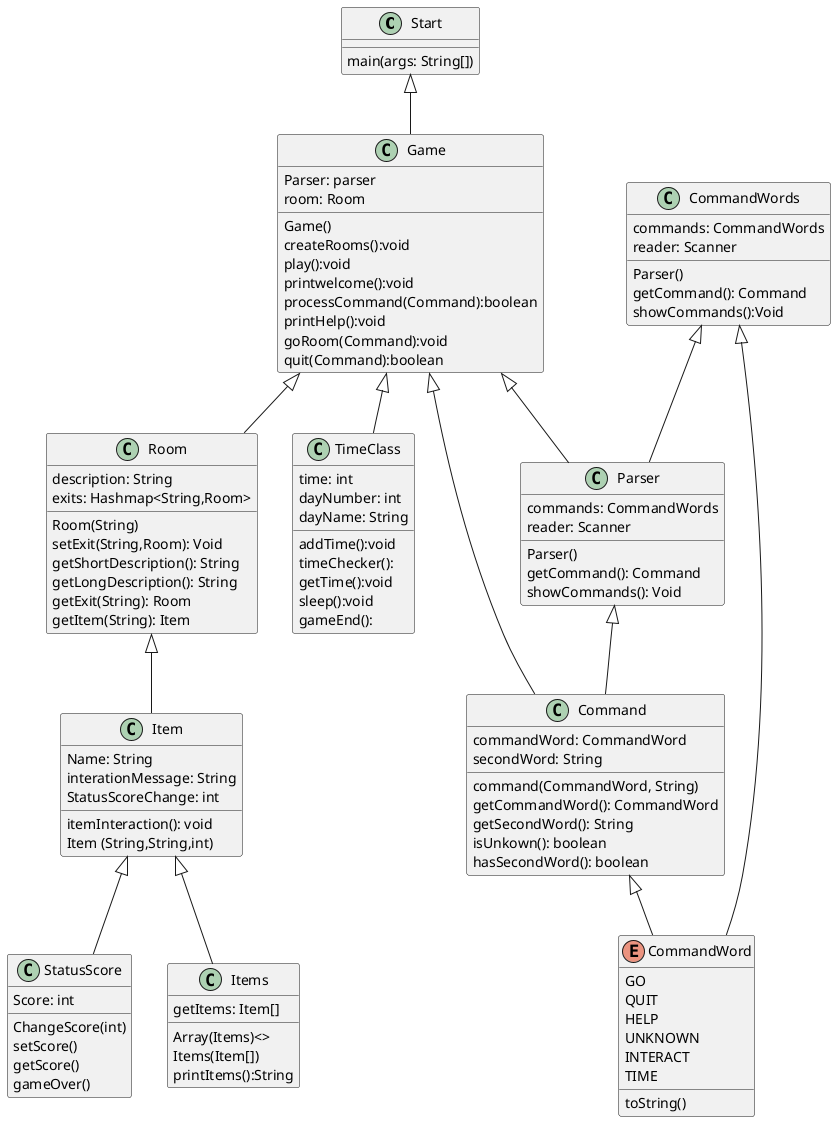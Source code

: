 @startuml

class Start
class Game
class Command
class CommandWords
class Parser
class Room
Enum CommandWord
class TimeClass
class StatusScore
class Item
class Items

Start <|-- Game
Game <|-- Command
Game <|-- Room
Game <|-- Parser
Game <|-- TimeClass
Parser <|-- Command
CommandWords <|-- Parser
CommandWords <|-- CommandWord
Room <|-- Item
Item <|-- Items
Item <|-- StatusScore
Command <|-- CommandWord

class Start{
main(args: String[])
}

class Game{
Parser: parser
room: Room
Game()
createRooms():void
play():void
printwelcome():void
processCommand(Command):boolean
printHelp():void
goRoom(Command):void
quit(Command):boolean
}

class TimeClass{
time: int
dayNumber: int
dayName: String
addTime():void
timeChecker():
getTime():void
sleep():void
gameEnd():
}

class StatusScore{
Score: int
ChangeScore(int)
setScore()
getScore()
gameOver()
}

class Item {
Name: String
interationMessage: String
StatusScoreChange: int
itemInteraction(): void
Item (String,String,int)
}

Class Items{
Array(Items)<>
Items(Item[])
printItems():String
getItems: Item[]
}

Class Room{
description: String
exits: Hashmap<String,Room>
Room(String)
setExit(String,Room): Void
getShortDescription(): String
getLongDescription(): String
getExit(String): Room
getItem(String): Item
}

Enum CommandWord{
GO
QUIT
HELP
UNKNOWN
INTERACT
TIME
toString()
}

class Command{
commandWord: CommandWord
secondWord: String
command(CommandWord, String)
getCommandWord(): CommandWord
getSecondWord(): String
isUnkown(): boolean
hasSecondWord(): boolean
}

class Parser{
commands: CommandWords
reader: Scanner
Parser()
getCommand(): Command
showCommands(): Void
}

class CommandWords{
commands: CommandWords
reader: Scanner
Parser()
getCommand(): Command
showCommands():Void
}
@enduml